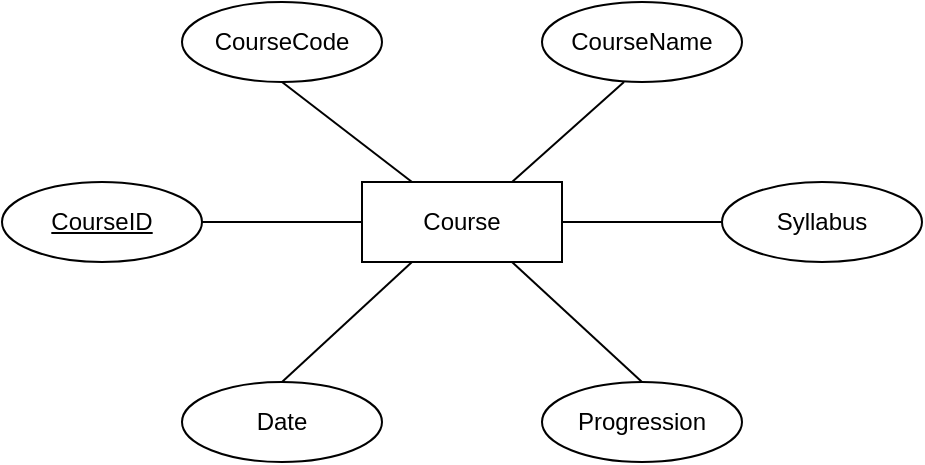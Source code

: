 <mxfile>
    <diagram id="vN5MEc5360_uEqb1x5Bq" name="Page-1">
        <mxGraphModel dx="842" dy="482" grid="1" gridSize="10" guides="1" tooltips="1" connect="1" arrows="1" fold="1" page="1" pageScale="1" pageWidth="850" pageHeight="1100" math="0" shadow="0">
            <root>
                <mxCell id="0"/>
                <mxCell id="1" parent="0"/>
                <mxCell id="2" value="Course" style="whiteSpace=wrap;html=1;align=center;" vertex="1" parent="1">
                    <mxGeometry x="375" y="525" width="100" height="40" as="geometry"/>
                </mxCell>
                <mxCell id="3" value="CourseID" style="ellipse;whiteSpace=wrap;html=1;align=center;fontStyle=4;" vertex="1" parent="1">
                    <mxGeometry x="195" y="525" width="100" height="40" as="geometry"/>
                </mxCell>
                <mxCell id="4" value="CourseCode" style="ellipse;whiteSpace=wrap;html=1;align=center;" vertex="1" parent="1">
                    <mxGeometry x="285" y="435" width="100" height="40" as="geometry"/>
                </mxCell>
                <mxCell id="6" value="CourseName" style="ellipse;whiteSpace=wrap;html=1;align=center;" vertex="1" parent="1">
                    <mxGeometry x="465" y="435" width="100" height="40" as="geometry"/>
                </mxCell>
                <mxCell id="7" value="Syllabus" style="ellipse;whiteSpace=wrap;html=1;align=center;" vertex="1" parent="1">
                    <mxGeometry x="555" y="525" width="100" height="40" as="geometry"/>
                </mxCell>
                <mxCell id="8" value="Progression" style="ellipse;whiteSpace=wrap;html=1;align=center;" vertex="1" parent="1">
                    <mxGeometry x="465" y="625" width="100" height="40" as="geometry"/>
                </mxCell>
                <mxCell id="9" value="Date" style="ellipse;whiteSpace=wrap;html=1;align=center;" vertex="1" parent="1">
                    <mxGeometry x="285" y="625" width="100" height="40" as="geometry"/>
                </mxCell>
                <mxCell id="10" value="" style="endArrow=none;html=1;rounded=0;entryX=0.41;entryY=1;entryDx=0;entryDy=0;entryPerimeter=0;exitX=0.75;exitY=0;exitDx=0;exitDy=0;" edge="1" parent="1" source="2" target="6">
                    <mxGeometry relative="1" as="geometry">
                        <mxPoint x="455" y="575" as="sourcePoint"/>
                        <mxPoint x="615" y="575" as="targetPoint"/>
                    </mxGeometry>
                </mxCell>
                <mxCell id="11" value="" style="endArrow=none;html=1;rounded=0;exitX=0.5;exitY=1;exitDx=0;exitDy=0;entryX=0.25;entryY=0;entryDx=0;entryDy=0;" edge="1" parent="1" source="4" target="2">
                    <mxGeometry relative="1" as="geometry">
                        <mxPoint x="455" y="575" as="sourcePoint"/>
                        <mxPoint x="615" y="575" as="targetPoint"/>
                    </mxGeometry>
                </mxCell>
                <mxCell id="13" value="" style="endArrow=none;html=1;rounded=0;entryX=0.5;entryY=0;entryDx=0;entryDy=0;exitX=0.25;exitY=1;exitDx=0;exitDy=0;" edge="1" parent="1" source="2" target="9">
                    <mxGeometry relative="1" as="geometry">
                        <mxPoint x="455" y="575" as="sourcePoint"/>
                        <mxPoint x="615" y="575" as="targetPoint"/>
                    </mxGeometry>
                </mxCell>
                <mxCell id="14" value="" style="endArrow=none;html=1;rounded=0;exitX=0.75;exitY=1;exitDx=0;exitDy=0;entryX=0.5;entryY=0;entryDx=0;entryDy=0;" edge="1" parent="1" source="2" target="8">
                    <mxGeometry relative="1" as="geometry">
                        <mxPoint x="455" y="575" as="sourcePoint"/>
                        <mxPoint x="615" y="575" as="targetPoint"/>
                    </mxGeometry>
                </mxCell>
                <mxCell id="15" value="" style="endArrow=none;html=1;rounded=0;exitX=1;exitY=0.5;exitDx=0;exitDy=0;entryX=0;entryY=0.5;entryDx=0;entryDy=0;" edge="1" parent="1" source="3" target="2">
                    <mxGeometry relative="1" as="geometry">
                        <mxPoint x="455" y="575" as="sourcePoint"/>
                        <mxPoint x="615" y="575" as="targetPoint"/>
                    </mxGeometry>
                </mxCell>
                <mxCell id="16" value="" style="endArrow=none;html=1;rounded=0;entryX=0;entryY=0.5;entryDx=0;entryDy=0;exitX=1;exitY=0.5;exitDx=0;exitDy=0;" edge="1" parent="1" source="2" target="7">
                    <mxGeometry relative="1" as="geometry">
                        <mxPoint x="455" y="575" as="sourcePoint"/>
                        <mxPoint x="615" y="575" as="targetPoint"/>
                    </mxGeometry>
                </mxCell>
            </root>
        </mxGraphModel>
    </diagram>
</mxfile>